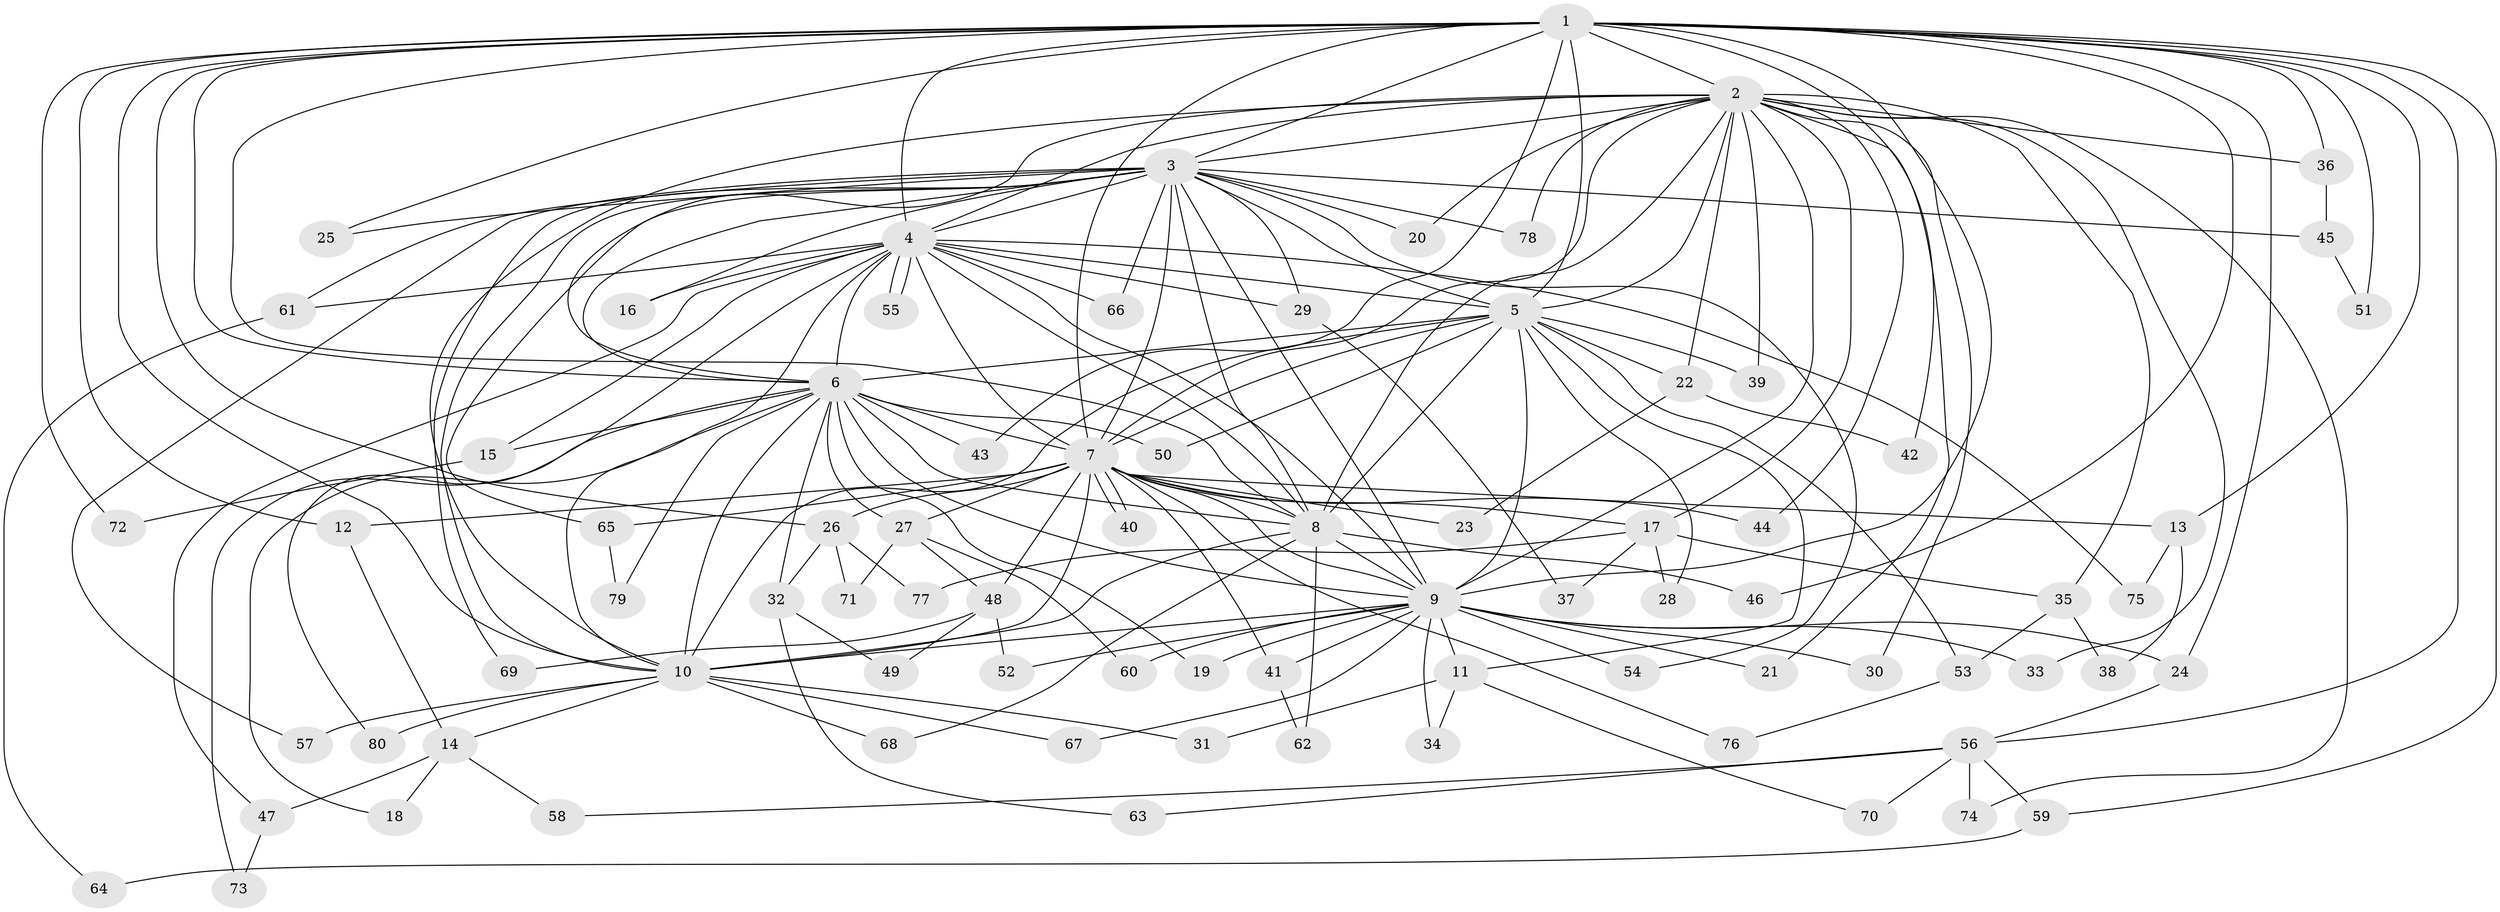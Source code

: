 // Generated by graph-tools (version 1.1) at 2025/46/03/09/25 04:46:35]
// undirected, 80 vertices, 185 edges
graph export_dot {
graph [start="1"]
  node [color=gray90,style=filled];
  1;
  2;
  3;
  4;
  5;
  6;
  7;
  8;
  9;
  10;
  11;
  12;
  13;
  14;
  15;
  16;
  17;
  18;
  19;
  20;
  21;
  22;
  23;
  24;
  25;
  26;
  27;
  28;
  29;
  30;
  31;
  32;
  33;
  34;
  35;
  36;
  37;
  38;
  39;
  40;
  41;
  42;
  43;
  44;
  45;
  46;
  47;
  48;
  49;
  50;
  51;
  52;
  53;
  54;
  55;
  56;
  57;
  58;
  59;
  60;
  61;
  62;
  63;
  64;
  65;
  66;
  67;
  68;
  69;
  70;
  71;
  72;
  73;
  74;
  75;
  76;
  77;
  78;
  79;
  80;
  1 -- 2;
  1 -- 3;
  1 -- 4;
  1 -- 5;
  1 -- 6;
  1 -- 7;
  1 -- 8;
  1 -- 9;
  1 -- 10;
  1 -- 12;
  1 -- 13;
  1 -- 24;
  1 -- 25;
  1 -- 26;
  1 -- 36;
  1 -- 42;
  1 -- 43;
  1 -- 46;
  1 -- 51;
  1 -- 56;
  1 -- 59;
  1 -- 72;
  2 -- 3;
  2 -- 4;
  2 -- 5;
  2 -- 6;
  2 -- 7;
  2 -- 8;
  2 -- 9;
  2 -- 10;
  2 -- 17;
  2 -- 20;
  2 -- 21;
  2 -- 22;
  2 -- 30;
  2 -- 33;
  2 -- 35;
  2 -- 36;
  2 -- 39;
  2 -- 44;
  2 -- 74;
  2 -- 78;
  3 -- 4;
  3 -- 5;
  3 -- 6;
  3 -- 7;
  3 -- 8;
  3 -- 9;
  3 -- 10;
  3 -- 16;
  3 -- 20;
  3 -- 25;
  3 -- 29;
  3 -- 45;
  3 -- 54;
  3 -- 57;
  3 -- 61;
  3 -- 65;
  3 -- 66;
  3 -- 69;
  3 -- 78;
  4 -- 5;
  4 -- 6;
  4 -- 7;
  4 -- 8;
  4 -- 9;
  4 -- 10;
  4 -- 15;
  4 -- 16;
  4 -- 29;
  4 -- 47;
  4 -- 55;
  4 -- 55;
  4 -- 61;
  4 -- 66;
  4 -- 75;
  4 -- 80;
  5 -- 6;
  5 -- 7;
  5 -- 8;
  5 -- 9;
  5 -- 10;
  5 -- 11;
  5 -- 22;
  5 -- 28;
  5 -- 39;
  5 -- 50;
  5 -- 53;
  6 -- 7;
  6 -- 8;
  6 -- 9;
  6 -- 10;
  6 -- 15;
  6 -- 18;
  6 -- 19;
  6 -- 27;
  6 -- 32;
  6 -- 43;
  6 -- 50;
  6 -- 73;
  6 -- 79;
  7 -- 8;
  7 -- 9;
  7 -- 10;
  7 -- 12;
  7 -- 13;
  7 -- 17;
  7 -- 23;
  7 -- 26;
  7 -- 27;
  7 -- 40;
  7 -- 40;
  7 -- 41;
  7 -- 44;
  7 -- 48;
  7 -- 65;
  7 -- 76;
  8 -- 9;
  8 -- 10;
  8 -- 46;
  8 -- 62;
  8 -- 68;
  9 -- 10;
  9 -- 11;
  9 -- 19;
  9 -- 21;
  9 -- 24;
  9 -- 30;
  9 -- 33;
  9 -- 34;
  9 -- 41;
  9 -- 52;
  9 -- 54;
  9 -- 60;
  9 -- 67;
  10 -- 14;
  10 -- 31;
  10 -- 57;
  10 -- 67;
  10 -- 68;
  10 -- 80;
  11 -- 31;
  11 -- 34;
  11 -- 70;
  12 -- 14;
  13 -- 38;
  13 -- 75;
  14 -- 18;
  14 -- 47;
  14 -- 58;
  15 -- 72;
  17 -- 28;
  17 -- 35;
  17 -- 37;
  17 -- 77;
  22 -- 23;
  22 -- 42;
  24 -- 56;
  26 -- 32;
  26 -- 71;
  26 -- 77;
  27 -- 48;
  27 -- 60;
  27 -- 71;
  29 -- 37;
  32 -- 49;
  32 -- 63;
  35 -- 38;
  35 -- 53;
  36 -- 45;
  41 -- 62;
  45 -- 51;
  47 -- 73;
  48 -- 49;
  48 -- 52;
  48 -- 69;
  53 -- 76;
  56 -- 58;
  56 -- 59;
  56 -- 63;
  56 -- 70;
  56 -- 74;
  59 -- 64;
  61 -- 64;
  65 -- 79;
}
